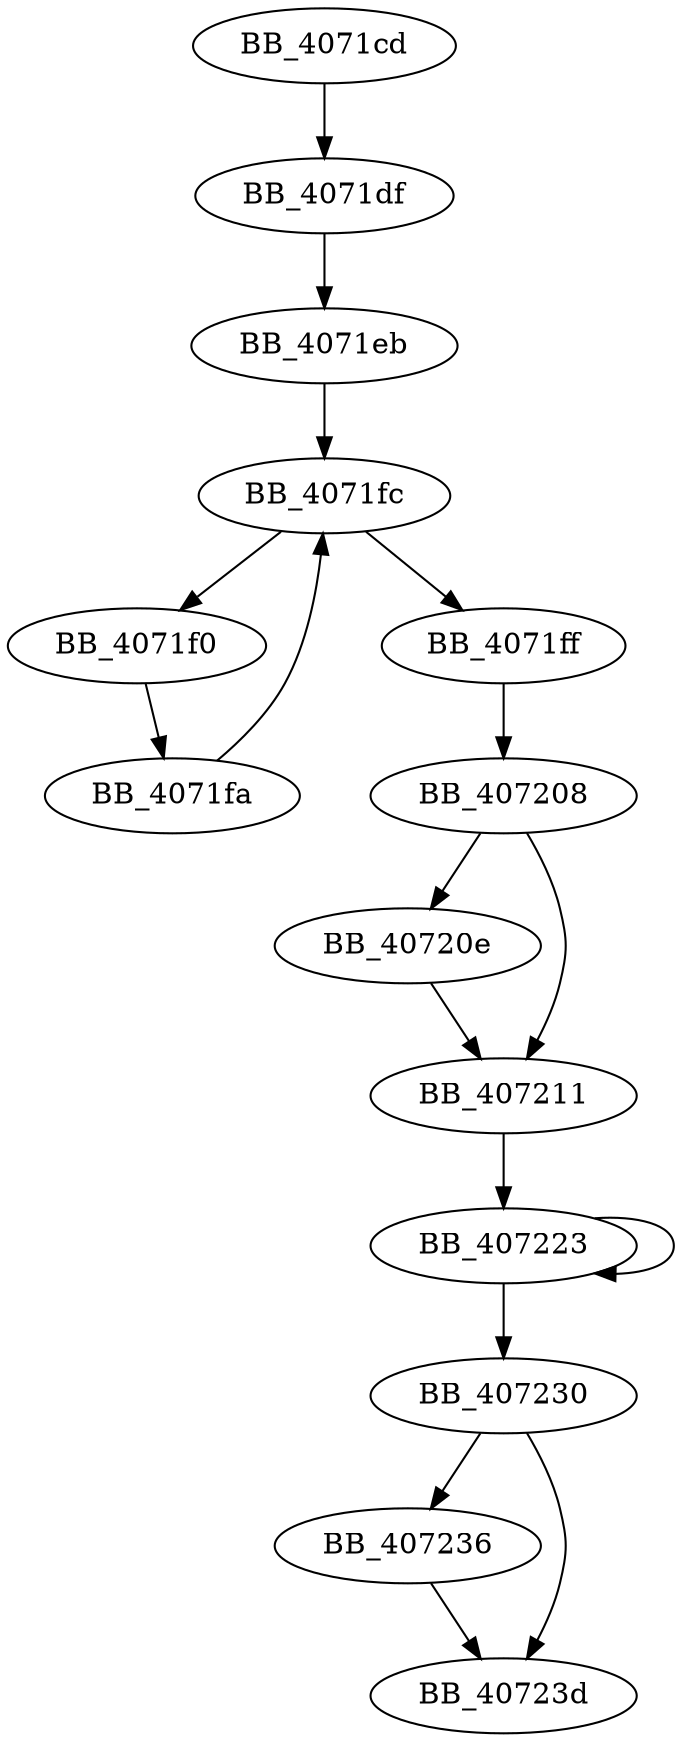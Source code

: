 DiGraph __forcdecpt_l{
BB_4071cd->BB_4071df
BB_4071df->BB_4071eb
BB_4071eb->BB_4071fc
BB_4071f0->BB_4071fa
BB_4071fa->BB_4071fc
BB_4071fc->BB_4071f0
BB_4071fc->BB_4071ff
BB_4071ff->BB_407208
BB_407208->BB_40720e
BB_407208->BB_407211
BB_40720e->BB_407211
BB_407211->BB_407223
BB_407223->BB_407223
BB_407223->BB_407230
BB_407230->BB_407236
BB_407230->BB_40723d
BB_407236->BB_40723d
}
